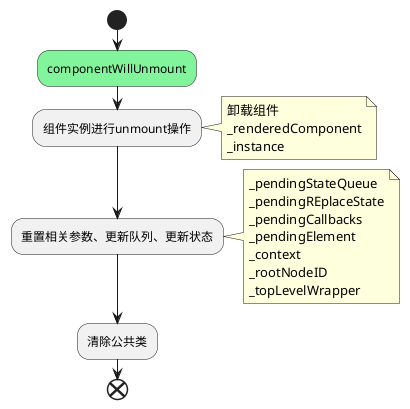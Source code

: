 @startuml react-unmounting

start

#82F49C:componentWillUnmount;
:组件实例进行unmount操作;
note right
  卸载组件
  _renderedComponent
  _instance
end note

:重置相关参数、更新队列、更新状态;
note right
  _pendingStateQueue
  _pendingREplaceState
  _pendingCallbacks
  _pendingElement
  _context
  _rootNodeID
  _topLevelWrapper
end note

:清除公共类;



end


@enduml